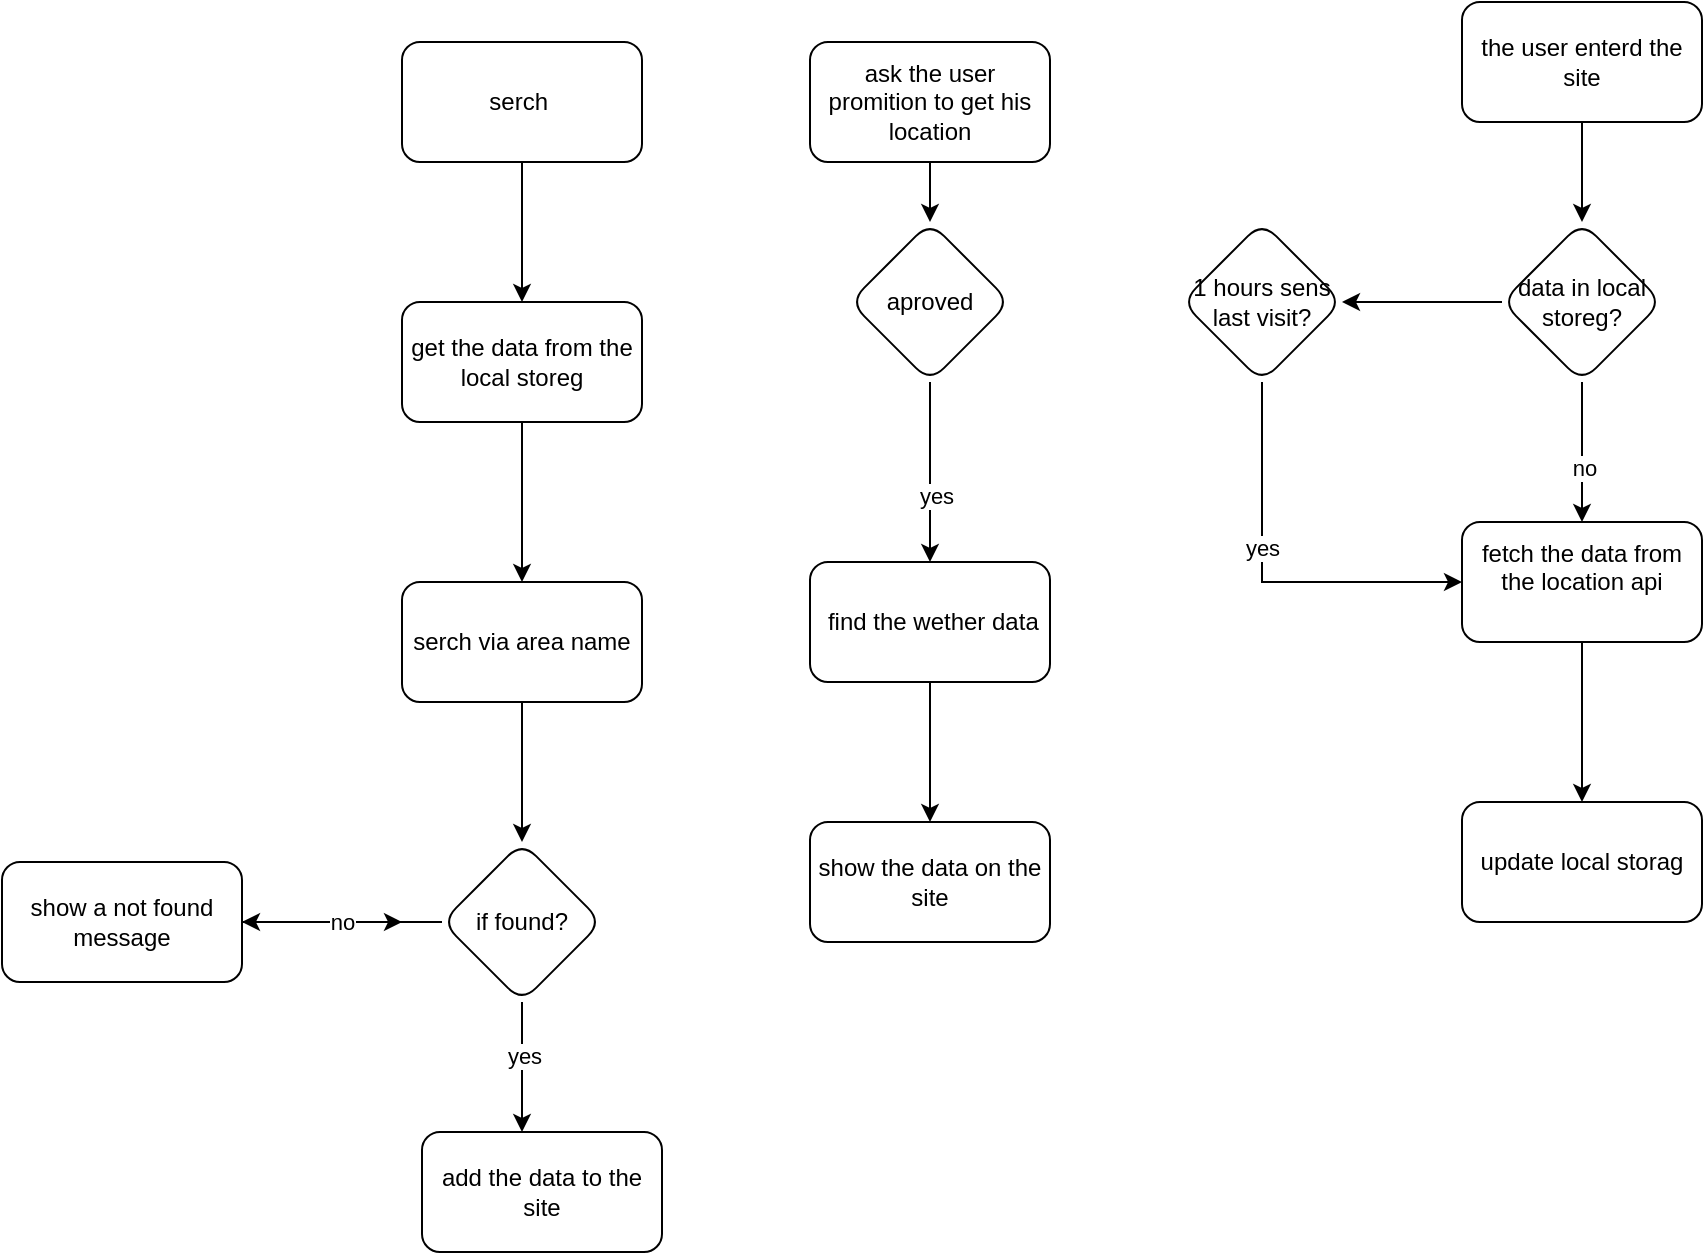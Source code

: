 <mxfile version="15.4.0" type="device"><diagram id="Pc8NY1DWZJgV2djR8Wyg" name="‫עמוד-1‬"><mxGraphModel dx="1913" dy="806" grid="1" gridSize="10" guides="1" tooltips="1" connect="1" arrows="1" fold="1" page="1" pageScale="1" pageWidth="827" pageHeight="1169" math="0" shadow="0"><root><mxCell id="0"/><mxCell id="1" parent="0"/><mxCell id="aTa7r8mj9zveCDNO55SM-3" value="" style="edgeStyle=orthogonalEdgeStyle;rounded=0;orthogonalLoop=1;jettySize=auto;html=1;" edge="1" parent="1" source="aTa7r8mj9zveCDNO55SM-1" target="aTa7r8mj9zveCDNO55SM-2"><mxGeometry relative="1" as="geometry"/></mxCell><mxCell id="aTa7r8mj9zveCDNO55SM-1" value="ask the user promition to get his location" style="rounded=1;whiteSpace=wrap;html=1;" vertex="1" parent="1"><mxGeometry x="294" y="40" width="120" height="60" as="geometry"/></mxCell><mxCell id="aTa7r8mj9zveCDNO55SM-5" value="" style="edgeStyle=orthogonalEdgeStyle;rounded=0;orthogonalLoop=1;jettySize=auto;html=1;entryX=0.5;entryY=0;entryDx=0;entryDy=0;" edge="1" parent="1" source="aTa7r8mj9zveCDNO55SM-2" target="aTa7r8mj9zveCDNO55SM-7"><mxGeometry relative="1" as="geometry"><mxPoint x="474" y="270" as="targetPoint"/></mxGeometry></mxCell><mxCell id="aTa7r8mj9zveCDNO55SM-6" value="yes" style="edgeLabel;html=1;align=center;verticalAlign=middle;resizable=0;points=[];" vertex="1" connectable="0" parent="aTa7r8mj9zveCDNO55SM-5"><mxGeometry x="0.267" y="3" relative="1" as="geometry"><mxPoint as="offset"/></mxGeometry></mxCell><mxCell id="aTa7r8mj9zveCDNO55SM-2" value="aproved" style="rhombus;whiteSpace=wrap;html=1;rounded=1;" vertex="1" parent="1"><mxGeometry x="314" y="130" width="80" height="80" as="geometry"/></mxCell><mxCell id="aTa7r8mj9zveCDNO55SM-38" value="" style="edgeStyle=orthogonalEdgeStyle;rounded=0;orthogonalLoop=1;jettySize=auto;html=1;" edge="1" parent="1" source="aTa7r8mj9zveCDNO55SM-4" target="aTa7r8mj9zveCDNO55SM-37"><mxGeometry relative="1" as="geometry"/></mxCell><mxCell id="aTa7r8mj9zveCDNO55SM-4" value="fetch the data from the location api&lt;br&gt;&amp;nbsp;" style="whiteSpace=wrap;html=1;rounded=1;" vertex="1" parent="1"><mxGeometry x="620" y="280" width="120" height="60" as="geometry"/></mxCell><mxCell id="aTa7r8mj9zveCDNO55SM-10" value="" style="edgeStyle=orthogonalEdgeStyle;rounded=0;orthogonalLoop=1;jettySize=auto;html=1;" edge="1" parent="1" source="aTa7r8mj9zveCDNO55SM-7" target="aTa7r8mj9zveCDNO55SM-9"><mxGeometry relative="1" as="geometry"/></mxCell><mxCell id="aTa7r8mj9zveCDNO55SM-7" value="&amp;nbsp;find the wether data" style="whiteSpace=wrap;html=1;rounded=1;" vertex="1" parent="1"><mxGeometry x="294" y="300" width="120" height="60" as="geometry"/></mxCell><mxCell id="aTa7r8mj9zveCDNO55SM-9" value="show the data on the site" style="whiteSpace=wrap;html=1;rounded=1;" vertex="1" parent="1"><mxGeometry x="294" y="430" width="120" height="60" as="geometry"/></mxCell><mxCell id="aTa7r8mj9zveCDNO55SM-15" value="" style="edgeStyle=orthogonalEdgeStyle;rounded=0;orthogonalLoop=1;jettySize=auto;html=1;" edge="1" parent="1" source="aTa7r8mj9zveCDNO55SM-11" target="aTa7r8mj9zveCDNO55SM-14"><mxGeometry relative="1" as="geometry"/></mxCell><mxCell id="aTa7r8mj9zveCDNO55SM-11" value="get the data from the local storeg" style="rounded=1;whiteSpace=wrap;html=1;" vertex="1" parent="1"><mxGeometry x="90" y="170" width="120" height="60" as="geometry"/></mxCell><mxCell id="aTa7r8mj9zveCDNO55SM-13" style="edgeStyle=orthogonalEdgeStyle;rounded=0;orthogonalLoop=1;jettySize=auto;html=1;exitX=0.5;exitY=1;exitDx=0;exitDy=0;entryX=0.5;entryY=0;entryDx=0;entryDy=0;" edge="1" parent="1" source="aTa7r8mj9zveCDNO55SM-12" target="aTa7r8mj9zveCDNO55SM-11"><mxGeometry relative="1" as="geometry"/></mxCell><mxCell id="aTa7r8mj9zveCDNO55SM-12" value="serch&amp;nbsp;" style="rounded=1;whiteSpace=wrap;html=1;" vertex="1" parent="1"><mxGeometry x="90" y="40" width="120" height="60" as="geometry"/></mxCell><mxCell id="aTa7r8mj9zveCDNO55SM-17" value="" style="edgeStyle=orthogonalEdgeStyle;rounded=0;orthogonalLoop=1;jettySize=auto;html=1;" edge="1" parent="1" source="aTa7r8mj9zveCDNO55SM-14" target="aTa7r8mj9zveCDNO55SM-16"><mxGeometry relative="1" as="geometry"/></mxCell><mxCell id="aTa7r8mj9zveCDNO55SM-14" value="serch via area name" style="whiteSpace=wrap;html=1;rounded=1;" vertex="1" parent="1"><mxGeometry x="90" y="310" width="120" height="60" as="geometry"/></mxCell><mxCell id="aTa7r8mj9zveCDNO55SM-19" value="" style="edgeStyle=orthogonalEdgeStyle;rounded=0;orthogonalLoop=1;jettySize=auto;html=1;" edge="1" parent="1" source="aTa7r8mj9zveCDNO55SM-16" target="aTa7r8mj9zveCDNO55SM-18"><mxGeometry relative="1" as="geometry"><Array as="points"><mxPoint x="150" y="540"/><mxPoint x="150" y="540"/></Array></mxGeometry></mxCell><mxCell id="aTa7r8mj9zveCDNO55SM-20" value="yes" style="edgeLabel;html=1;align=center;verticalAlign=middle;resizable=0;points=[];" vertex="1" connectable="0" parent="aTa7r8mj9zveCDNO55SM-19"><mxGeometry x="-0.182" y="1" relative="1" as="geometry"><mxPoint as="offset"/></mxGeometry></mxCell><mxCell id="aTa7r8mj9zveCDNO55SM-24" value="" style="edgeStyle=orthogonalEdgeStyle;rounded=0;orthogonalLoop=1;jettySize=auto;html=1;" edge="1" parent="1" source="aTa7r8mj9zveCDNO55SM-16" target="aTa7r8mj9zveCDNO55SM-23"><mxGeometry relative="1" as="geometry"><Array as="points"><mxPoint x="80" y="480"/><mxPoint x="80" y="480"/></Array></mxGeometry></mxCell><mxCell id="aTa7r8mj9zveCDNO55SM-16" value="if found?" style="rhombus;whiteSpace=wrap;html=1;rounded=1;" vertex="1" parent="1"><mxGeometry x="110" y="440" width="80" height="80" as="geometry"/></mxCell><mxCell id="aTa7r8mj9zveCDNO55SM-18" value="add the data to the site" style="whiteSpace=wrap;html=1;rounded=1;" vertex="1" parent="1"><mxGeometry x="100" y="585" width="120" height="60" as="geometry"/></mxCell><mxCell id="aTa7r8mj9zveCDNO55SM-26" value="" style="edgeStyle=orthogonalEdgeStyle;rounded=0;orthogonalLoop=1;jettySize=auto;html=1;" edge="1" parent="1" source="aTa7r8mj9zveCDNO55SM-23"><mxGeometry relative="1" as="geometry"><mxPoint x="90" y="480" as="targetPoint"/></mxGeometry></mxCell><mxCell id="aTa7r8mj9zveCDNO55SM-27" value="no" style="edgeLabel;html=1;align=center;verticalAlign=middle;resizable=0;points=[];" vertex="1" connectable="0" parent="aTa7r8mj9zveCDNO55SM-26"><mxGeometry x="0.25" y="1" relative="1" as="geometry"><mxPoint as="offset"/></mxGeometry></mxCell><mxCell id="aTa7r8mj9zveCDNO55SM-23" value="show a not found message" style="whiteSpace=wrap;html=1;rounded=1;" vertex="1" parent="1"><mxGeometry x="-110" y="450" width="120" height="60" as="geometry"/></mxCell><mxCell id="aTa7r8mj9zveCDNO55SM-30" value="" style="edgeStyle=orthogonalEdgeStyle;rounded=0;orthogonalLoop=1;jettySize=auto;html=1;" edge="1" parent="1" source="aTa7r8mj9zveCDNO55SM-28" target="aTa7r8mj9zveCDNO55SM-29"><mxGeometry relative="1" as="geometry"/></mxCell><mxCell id="aTa7r8mj9zveCDNO55SM-28" value="the user enterd the site" style="rounded=1;whiteSpace=wrap;html=1;" vertex="1" parent="1"><mxGeometry x="620" y="20" width="120" height="60" as="geometry"/></mxCell><mxCell id="aTa7r8mj9zveCDNO55SM-31" style="edgeStyle=orthogonalEdgeStyle;rounded=0;orthogonalLoop=1;jettySize=auto;html=1;exitX=0.5;exitY=1;exitDx=0;exitDy=0;entryX=0.5;entryY=0;entryDx=0;entryDy=0;" edge="1" parent="1" source="aTa7r8mj9zveCDNO55SM-29" target="aTa7r8mj9zveCDNO55SM-4"><mxGeometry relative="1" as="geometry"><Array as="points"><mxPoint x="680" y="280"/><mxPoint x="680" y="280"/></Array></mxGeometry></mxCell><mxCell id="aTa7r8mj9zveCDNO55SM-32" value="no" style="edgeLabel;html=1;align=center;verticalAlign=middle;resizable=0;points=[];" vertex="1" connectable="0" parent="aTa7r8mj9zveCDNO55SM-31"><mxGeometry x="0.218" y="1" relative="1" as="geometry"><mxPoint as="offset"/></mxGeometry></mxCell><mxCell id="aTa7r8mj9zveCDNO55SM-34" value="" style="edgeStyle=orthogonalEdgeStyle;rounded=0;orthogonalLoop=1;jettySize=auto;html=1;" edge="1" parent="1" source="aTa7r8mj9zveCDNO55SM-29" target="aTa7r8mj9zveCDNO55SM-33"><mxGeometry relative="1" as="geometry"/></mxCell><mxCell id="aTa7r8mj9zveCDNO55SM-29" value="data in local storeg?" style="rhombus;whiteSpace=wrap;html=1;rounded=1;" vertex="1" parent="1"><mxGeometry x="640" y="130" width="80" height="80" as="geometry"/></mxCell><mxCell id="aTa7r8mj9zveCDNO55SM-35" style="edgeStyle=orthogonalEdgeStyle;rounded=0;orthogonalLoop=1;jettySize=auto;html=1;exitX=0.5;exitY=1;exitDx=0;exitDy=0;entryX=0;entryY=0.5;entryDx=0;entryDy=0;" edge="1" parent="1" source="aTa7r8mj9zveCDNO55SM-33" target="aTa7r8mj9zveCDNO55SM-4"><mxGeometry relative="1" as="geometry"/></mxCell><mxCell id="aTa7r8mj9zveCDNO55SM-36" value="yes" style="edgeLabel;html=1;align=center;verticalAlign=middle;resizable=0;points=[];" vertex="1" connectable="0" parent="aTa7r8mj9zveCDNO55SM-35"><mxGeometry x="-0.17" relative="1" as="geometry"><mxPoint as="offset"/></mxGeometry></mxCell><mxCell id="aTa7r8mj9zveCDNO55SM-33" value="1 hours sens last visit?" style="rhombus;whiteSpace=wrap;html=1;rounded=1;" vertex="1" parent="1"><mxGeometry x="480" y="130" width="80" height="80" as="geometry"/></mxCell><mxCell id="aTa7r8mj9zveCDNO55SM-37" value="update local storag" style="whiteSpace=wrap;html=1;rounded=1;" vertex="1" parent="1"><mxGeometry x="620" y="420" width="120" height="60" as="geometry"/></mxCell></root></mxGraphModel></diagram></mxfile>
